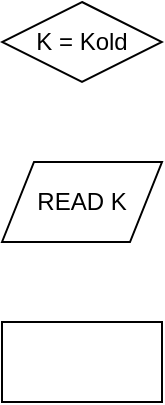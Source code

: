 <mxfile type="github" version="12.2.0" pages="1">
  <diagram id="wgFjlGgiPWJB2-E_jUXn" name="Page-1">
    <mxGraphModel grid="1" dx="782" dy="466" gridSize="10" guides="1" tooltips="1" connect="1" arrows="1" fold="1" page="1" pageScale="1" pageWidth="2336" pageHeight="1654" math="0" shadow="0">
      <root>
        <mxCell id="0"/>
        <mxCell id="1" parent="0"/>
        <mxCell id="krPqXdNdlhYM0oJRgE3l-1" value="K = Kold" parent="1" style="rhombus;whiteSpace=wrap;html=1;" vertex="1">
          <mxGeometry as="geometry" x="40" y="40" width="80" height="40"/>
        </mxCell>
        <mxCell id="krPqXdNdlhYM0oJRgE3l-2" value="READ K" parent="1" style="shape=parallelogram;perimeter=parallelogramPerimeter;whiteSpace=wrap;html=1;" vertex="1">
          <mxGeometry as="geometry" x="40" y="120" width="80" height="40"/>
        </mxCell>
        <mxCell id="krPqXdNdlhYM0oJRgE3l-3" value="" parent="1" style="rounded=0;whiteSpace=wrap;html=1;" vertex="1">
          <mxGeometry as="geometry" x="40" y="200" width="80" height="40"/>
        </mxCell>
      </root>
    </mxGraphModel>
  </diagram>
</mxfile>
